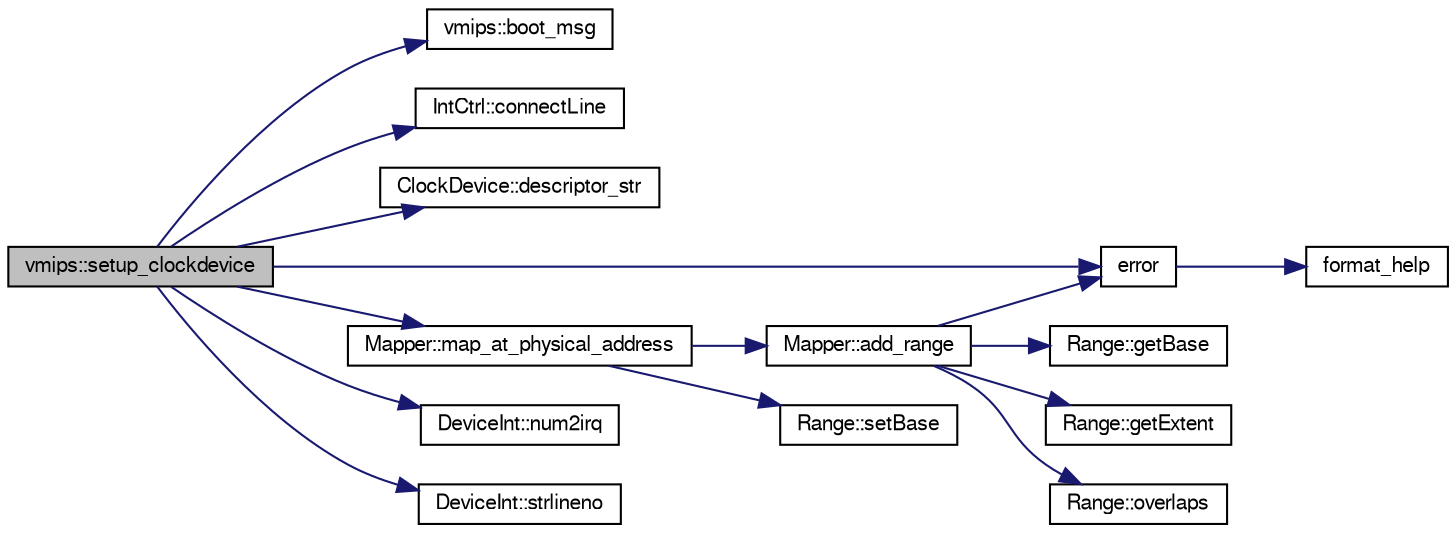 digraph G
{
  edge [fontname="FreeSans",fontsize="10",labelfontname="FreeSans",labelfontsize="10"];
  node [fontname="FreeSans",fontsize="10",shape=record];
  rankdir=LR;
  Node1 [label="vmips::setup_clockdevice",height=0.2,width=0.4,color="black", fillcolor="grey75", style="filled" fontcolor="black"];
  Node1 -> Node2 [color="midnightblue",fontsize="10",style="solid"];
  Node2 [label="vmips::boot_msg",height=0.2,width=0.4,color="black", fillcolor="white", style="filled",URL="$classvmips.html#a2e203897ea48f719ff7a3a1007fcf0fe"];
  Node1 -> Node3 [color="midnightblue",fontsize="10",style="solid"];
  Node3 [label="IntCtrl::connectLine",height=0.2,width=0.4,color="black", fillcolor="white", style="filled",URL="$classIntCtrl.html#adf3c4661976f3faabe89d161e10c91d0"];
  Node1 -> Node4 [color="midnightblue",fontsize="10",style="solid"];
  Node4 [label="ClockDevice::descriptor_str",height=0.2,width=0.4,color="black", fillcolor="white", style="filled",URL="$classClockDevice.html#afb660217da1d9ce3142df8ffd04e6569"];
  Node1 -> Node5 [color="midnightblue",fontsize="10",style="solid"];
  Node5 [label="error",height=0.2,width=0.4,color="black", fillcolor="white", style="filled",URL="$error_8cc.html#a158a1af99275c1555bf5fcc74709aa5a"];
  Node5 -> Node6 [color="midnightblue",fontsize="10",style="solid"];
  Node6 [label="format_help",height=0.2,width=0.4,color="black", fillcolor="white", style="filled",URL="$error_8cc.html#aa182c84a77010100b5b8a15b1ff22e70"];
  Node1 -> Node7 [color="midnightblue",fontsize="10",style="solid"];
  Node7 [label="Mapper::map_at_physical_address",height=0.2,width=0.4,color="black", fillcolor="white", style="filled",URL="$classMapper.html#a1c30883b6490a8283f4dab8dfe797860"];
  Node7 -> Node8 [color="midnightblue",fontsize="10",style="solid"];
  Node8 [label="Mapper::add_range",height=0.2,width=0.4,color="black", fillcolor="white", style="filled",URL="$classMapper.html#a8733fffed63e13e9a0584d2e3c85d0b4"];
  Node8 -> Node5 [color="midnightblue",fontsize="10",style="solid"];
  Node8 -> Node9 [color="midnightblue",fontsize="10",style="solid"];
  Node9 [label="Range::getBase",height=0.2,width=0.4,color="black", fillcolor="white", style="filled",URL="$classRange.html#ab4b6e3925cd4559eb8879deed47cb806"];
  Node8 -> Node10 [color="midnightblue",fontsize="10",style="solid"];
  Node10 [label="Range::getExtent",height=0.2,width=0.4,color="black", fillcolor="white", style="filled",URL="$classRange.html#addefe753334150b3cbaca2d5f157f17b"];
  Node8 -> Node11 [color="midnightblue",fontsize="10",style="solid"];
  Node11 [label="Range::overlaps",height=0.2,width=0.4,color="black", fillcolor="white", style="filled",URL="$classRange.html#a73ad70c479cc77fcf6cb65a8da2993cb"];
  Node7 -> Node12 [color="midnightblue",fontsize="10",style="solid"];
  Node12 [label="Range::setBase",height=0.2,width=0.4,color="black", fillcolor="white", style="filled",URL="$classRange.html#a5f60a7e0ad9e6d61d86b82163a78f776"];
  Node1 -> Node13 [color="midnightblue",fontsize="10",style="solid"];
  Node13 [label="DeviceInt::num2irq",height=0.2,width=0.4,color="black", fillcolor="white", style="filled",URL="$classDeviceInt.html#a5a1c12ade91f0bf325a26988555f9989"];
  Node1 -> Node14 [color="midnightblue",fontsize="10",style="solid"];
  Node14 [label="DeviceInt::strlineno",height=0.2,width=0.4,color="black", fillcolor="white", style="filled",URL="$classDeviceInt.html#a7b51658efadb002993df8b4475ce29eb"];
}
